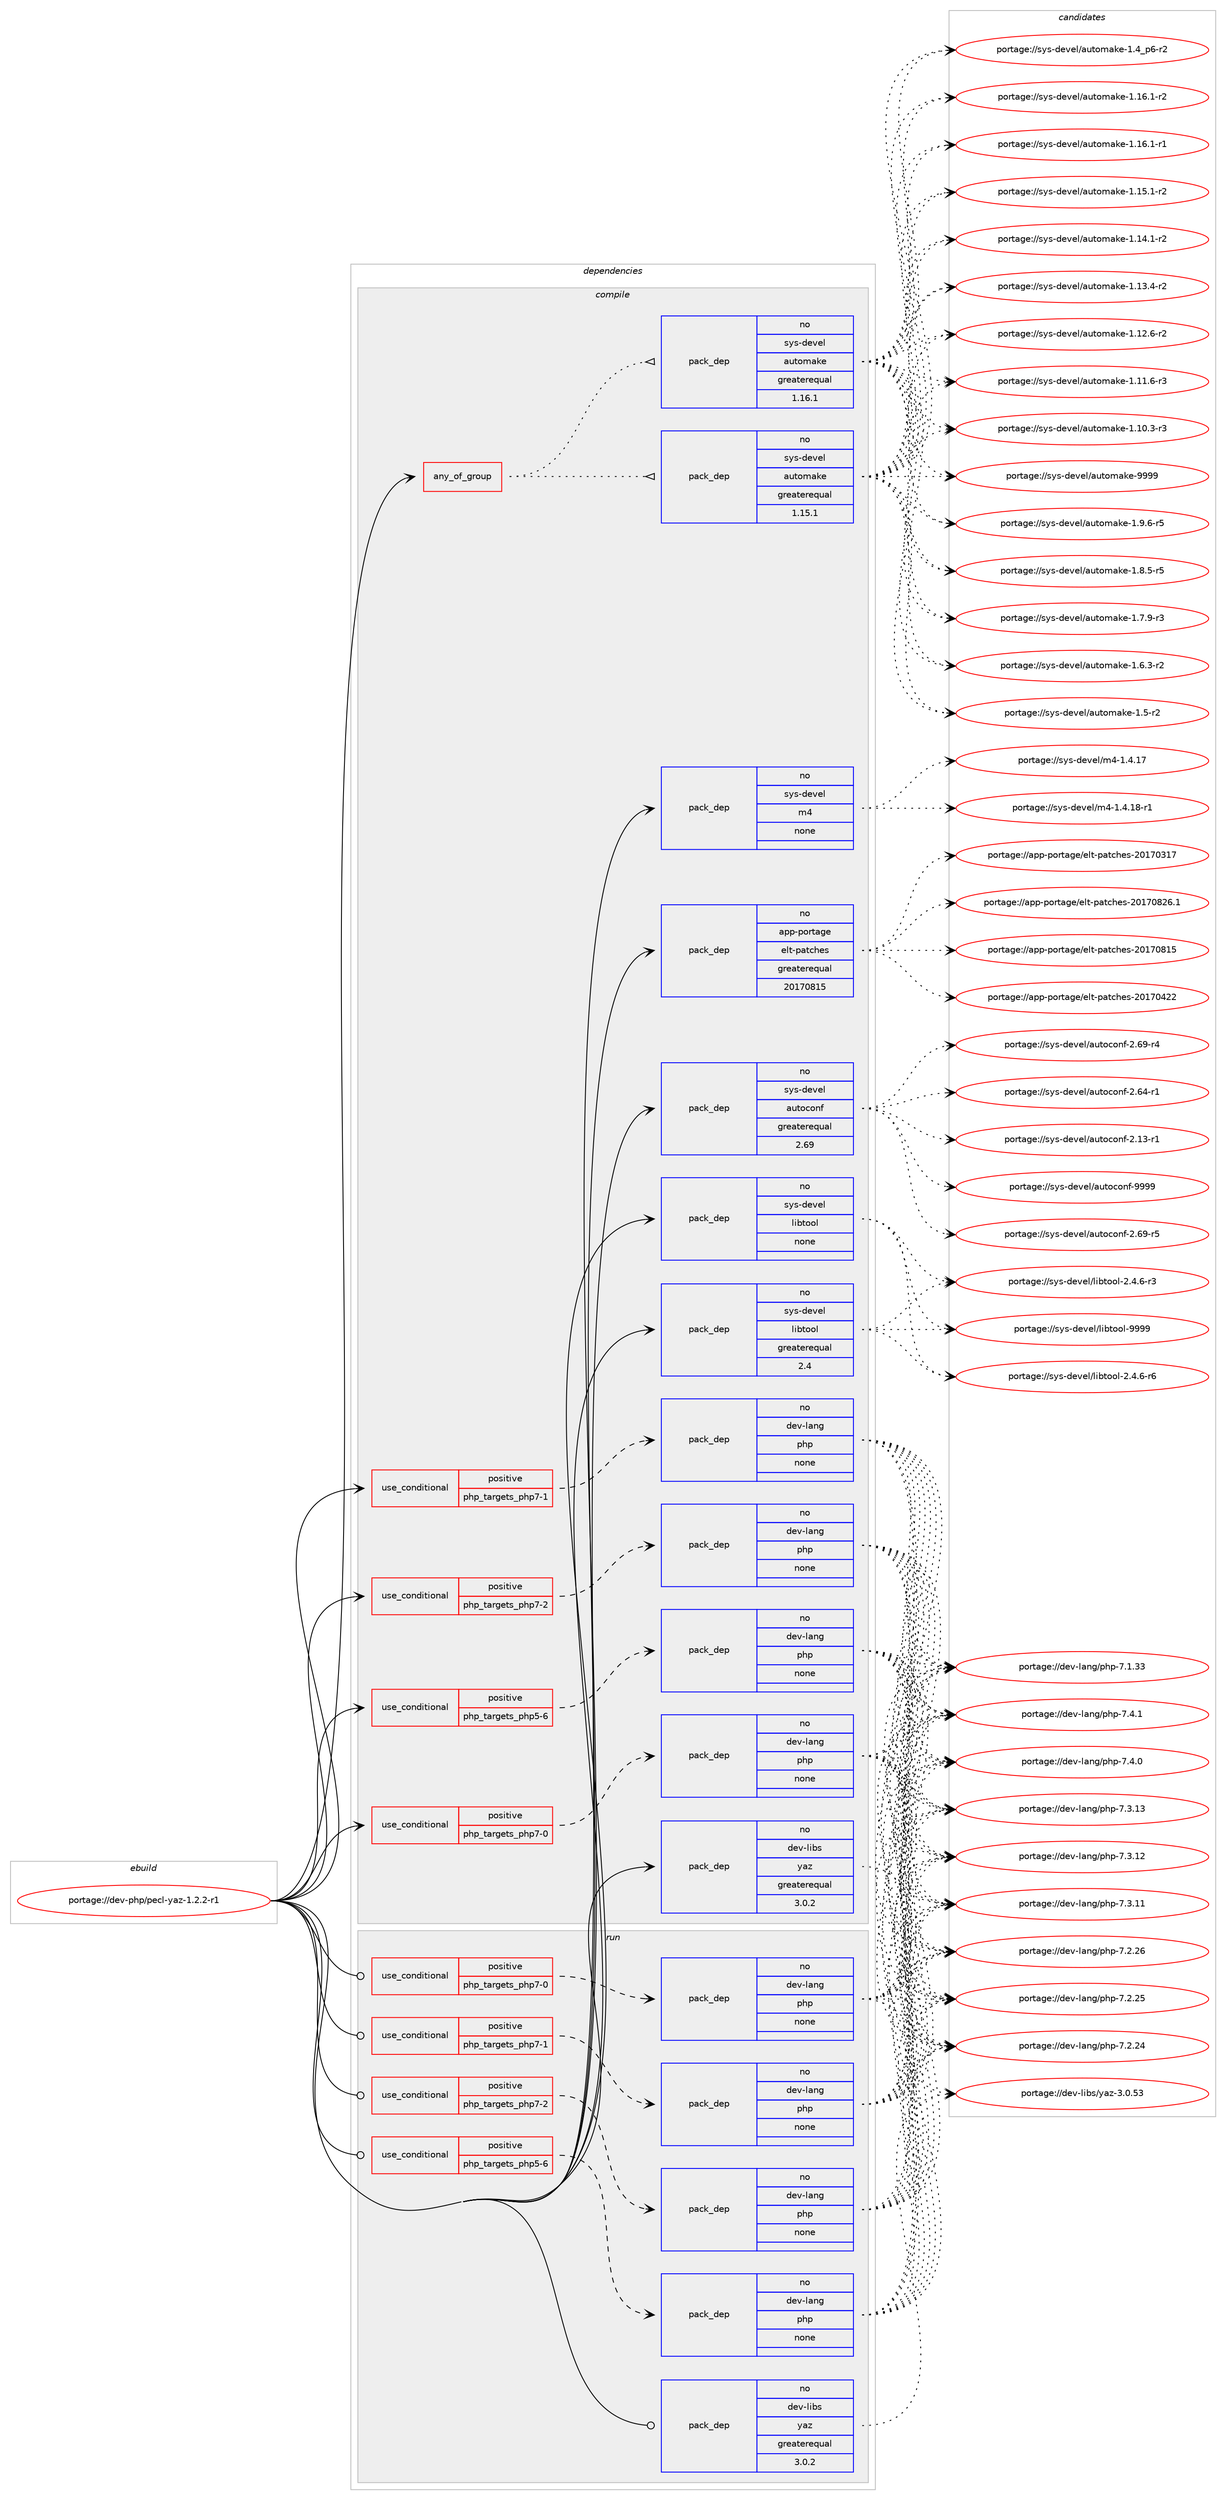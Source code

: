 digraph prolog {

# *************
# Graph options
# *************

newrank=true;
concentrate=true;
compound=true;
graph [rankdir=LR,fontname=Helvetica,fontsize=10,ranksep=1.5];#, ranksep=2.5, nodesep=0.2];
edge  [arrowhead=vee];
node  [fontname=Helvetica,fontsize=10];

# **********
# The ebuild
# **********

subgraph cluster_leftcol {
color=gray;
label=<<i>ebuild</i>>;
id [label="portage://dev-php/pecl-yaz-1.2.2-r1", color=red, width=4, href="../dev-php/pecl-yaz-1.2.2-r1.svg"];
}

# ****************
# The dependencies
# ****************

subgraph cluster_midcol {
color=gray;
label=<<i>dependencies</i>>;
subgraph cluster_compile {
fillcolor="#eeeeee";
style=filled;
label=<<i>compile</i>>;
subgraph any4795 {
dependency474790 [label=<<TABLE BORDER="0" CELLBORDER="1" CELLSPACING="0" CELLPADDING="4"><TR><TD CELLPADDING="10">any_of_group</TD></TR></TABLE>>, shape=none, color=red];subgraph pack349807 {
dependency474791 [label=<<TABLE BORDER="0" CELLBORDER="1" CELLSPACING="0" CELLPADDING="4" WIDTH="220"><TR><TD ROWSPAN="6" CELLPADDING="30">pack_dep</TD></TR><TR><TD WIDTH="110">no</TD></TR><TR><TD>sys-devel</TD></TR><TR><TD>automake</TD></TR><TR><TD>greaterequal</TD></TR><TR><TD>1.16.1</TD></TR></TABLE>>, shape=none, color=blue];
}
dependency474790:e -> dependency474791:w [weight=20,style="dotted",arrowhead="oinv"];
subgraph pack349808 {
dependency474792 [label=<<TABLE BORDER="0" CELLBORDER="1" CELLSPACING="0" CELLPADDING="4" WIDTH="220"><TR><TD ROWSPAN="6" CELLPADDING="30">pack_dep</TD></TR><TR><TD WIDTH="110">no</TD></TR><TR><TD>sys-devel</TD></TR><TR><TD>automake</TD></TR><TR><TD>greaterequal</TD></TR><TR><TD>1.15.1</TD></TR></TABLE>>, shape=none, color=blue];
}
dependency474790:e -> dependency474792:w [weight=20,style="dotted",arrowhead="oinv"];
}
id:e -> dependency474790:w [weight=20,style="solid",arrowhead="vee"];
subgraph cond119963 {
dependency474793 [label=<<TABLE BORDER="0" CELLBORDER="1" CELLSPACING="0" CELLPADDING="4"><TR><TD ROWSPAN="3" CELLPADDING="10">use_conditional</TD></TR><TR><TD>positive</TD></TR><TR><TD>php_targets_php5-6</TD></TR></TABLE>>, shape=none, color=red];
subgraph pack349809 {
dependency474794 [label=<<TABLE BORDER="0" CELLBORDER="1" CELLSPACING="0" CELLPADDING="4" WIDTH="220"><TR><TD ROWSPAN="6" CELLPADDING="30">pack_dep</TD></TR><TR><TD WIDTH="110">no</TD></TR><TR><TD>dev-lang</TD></TR><TR><TD>php</TD></TR><TR><TD>none</TD></TR><TR><TD></TD></TR></TABLE>>, shape=none, color=blue];
}
dependency474793:e -> dependency474794:w [weight=20,style="dashed",arrowhead="vee"];
}
id:e -> dependency474793:w [weight=20,style="solid",arrowhead="vee"];
subgraph cond119964 {
dependency474795 [label=<<TABLE BORDER="0" CELLBORDER="1" CELLSPACING="0" CELLPADDING="4"><TR><TD ROWSPAN="3" CELLPADDING="10">use_conditional</TD></TR><TR><TD>positive</TD></TR><TR><TD>php_targets_php7-0</TD></TR></TABLE>>, shape=none, color=red];
subgraph pack349810 {
dependency474796 [label=<<TABLE BORDER="0" CELLBORDER="1" CELLSPACING="0" CELLPADDING="4" WIDTH="220"><TR><TD ROWSPAN="6" CELLPADDING="30">pack_dep</TD></TR><TR><TD WIDTH="110">no</TD></TR><TR><TD>dev-lang</TD></TR><TR><TD>php</TD></TR><TR><TD>none</TD></TR><TR><TD></TD></TR></TABLE>>, shape=none, color=blue];
}
dependency474795:e -> dependency474796:w [weight=20,style="dashed",arrowhead="vee"];
}
id:e -> dependency474795:w [weight=20,style="solid",arrowhead="vee"];
subgraph cond119965 {
dependency474797 [label=<<TABLE BORDER="0" CELLBORDER="1" CELLSPACING="0" CELLPADDING="4"><TR><TD ROWSPAN="3" CELLPADDING="10">use_conditional</TD></TR><TR><TD>positive</TD></TR><TR><TD>php_targets_php7-1</TD></TR></TABLE>>, shape=none, color=red];
subgraph pack349811 {
dependency474798 [label=<<TABLE BORDER="0" CELLBORDER="1" CELLSPACING="0" CELLPADDING="4" WIDTH="220"><TR><TD ROWSPAN="6" CELLPADDING="30">pack_dep</TD></TR><TR><TD WIDTH="110">no</TD></TR><TR><TD>dev-lang</TD></TR><TR><TD>php</TD></TR><TR><TD>none</TD></TR><TR><TD></TD></TR></TABLE>>, shape=none, color=blue];
}
dependency474797:e -> dependency474798:w [weight=20,style="dashed",arrowhead="vee"];
}
id:e -> dependency474797:w [weight=20,style="solid",arrowhead="vee"];
subgraph cond119966 {
dependency474799 [label=<<TABLE BORDER="0" CELLBORDER="1" CELLSPACING="0" CELLPADDING="4"><TR><TD ROWSPAN="3" CELLPADDING="10">use_conditional</TD></TR><TR><TD>positive</TD></TR><TR><TD>php_targets_php7-2</TD></TR></TABLE>>, shape=none, color=red];
subgraph pack349812 {
dependency474800 [label=<<TABLE BORDER="0" CELLBORDER="1" CELLSPACING="0" CELLPADDING="4" WIDTH="220"><TR><TD ROWSPAN="6" CELLPADDING="30">pack_dep</TD></TR><TR><TD WIDTH="110">no</TD></TR><TR><TD>dev-lang</TD></TR><TR><TD>php</TD></TR><TR><TD>none</TD></TR><TR><TD></TD></TR></TABLE>>, shape=none, color=blue];
}
dependency474799:e -> dependency474800:w [weight=20,style="dashed",arrowhead="vee"];
}
id:e -> dependency474799:w [weight=20,style="solid",arrowhead="vee"];
subgraph pack349813 {
dependency474801 [label=<<TABLE BORDER="0" CELLBORDER="1" CELLSPACING="0" CELLPADDING="4" WIDTH="220"><TR><TD ROWSPAN="6" CELLPADDING="30">pack_dep</TD></TR><TR><TD WIDTH="110">no</TD></TR><TR><TD>app-portage</TD></TR><TR><TD>elt-patches</TD></TR><TR><TD>greaterequal</TD></TR><TR><TD>20170815</TD></TR></TABLE>>, shape=none, color=blue];
}
id:e -> dependency474801:w [weight=20,style="solid",arrowhead="vee"];
subgraph pack349814 {
dependency474802 [label=<<TABLE BORDER="0" CELLBORDER="1" CELLSPACING="0" CELLPADDING="4" WIDTH="220"><TR><TD ROWSPAN="6" CELLPADDING="30">pack_dep</TD></TR><TR><TD WIDTH="110">no</TD></TR><TR><TD>dev-libs</TD></TR><TR><TD>yaz</TD></TR><TR><TD>greaterequal</TD></TR><TR><TD>3.0.2</TD></TR></TABLE>>, shape=none, color=blue];
}
id:e -> dependency474802:w [weight=20,style="solid",arrowhead="vee"];
subgraph pack349815 {
dependency474803 [label=<<TABLE BORDER="0" CELLBORDER="1" CELLSPACING="0" CELLPADDING="4" WIDTH="220"><TR><TD ROWSPAN="6" CELLPADDING="30">pack_dep</TD></TR><TR><TD WIDTH="110">no</TD></TR><TR><TD>sys-devel</TD></TR><TR><TD>autoconf</TD></TR><TR><TD>greaterequal</TD></TR><TR><TD>2.69</TD></TR></TABLE>>, shape=none, color=blue];
}
id:e -> dependency474803:w [weight=20,style="solid",arrowhead="vee"];
subgraph pack349816 {
dependency474804 [label=<<TABLE BORDER="0" CELLBORDER="1" CELLSPACING="0" CELLPADDING="4" WIDTH="220"><TR><TD ROWSPAN="6" CELLPADDING="30">pack_dep</TD></TR><TR><TD WIDTH="110">no</TD></TR><TR><TD>sys-devel</TD></TR><TR><TD>libtool</TD></TR><TR><TD>greaterequal</TD></TR><TR><TD>2.4</TD></TR></TABLE>>, shape=none, color=blue];
}
id:e -> dependency474804:w [weight=20,style="solid",arrowhead="vee"];
subgraph pack349817 {
dependency474805 [label=<<TABLE BORDER="0" CELLBORDER="1" CELLSPACING="0" CELLPADDING="4" WIDTH="220"><TR><TD ROWSPAN="6" CELLPADDING="30">pack_dep</TD></TR><TR><TD WIDTH="110">no</TD></TR><TR><TD>sys-devel</TD></TR><TR><TD>libtool</TD></TR><TR><TD>none</TD></TR><TR><TD></TD></TR></TABLE>>, shape=none, color=blue];
}
id:e -> dependency474805:w [weight=20,style="solid",arrowhead="vee"];
subgraph pack349818 {
dependency474806 [label=<<TABLE BORDER="0" CELLBORDER="1" CELLSPACING="0" CELLPADDING="4" WIDTH="220"><TR><TD ROWSPAN="6" CELLPADDING="30">pack_dep</TD></TR><TR><TD WIDTH="110">no</TD></TR><TR><TD>sys-devel</TD></TR><TR><TD>m4</TD></TR><TR><TD>none</TD></TR><TR><TD></TD></TR></TABLE>>, shape=none, color=blue];
}
id:e -> dependency474806:w [weight=20,style="solid",arrowhead="vee"];
}
subgraph cluster_compileandrun {
fillcolor="#eeeeee";
style=filled;
label=<<i>compile and run</i>>;
}
subgraph cluster_run {
fillcolor="#eeeeee";
style=filled;
label=<<i>run</i>>;
subgraph cond119967 {
dependency474807 [label=<<TABLE BORDER="0" CELLBORDER="1" CELLSPACING="0" CELLPADDING="4"><TR><TD ROWSPAN="3" CELLPADDING="10">use_conditional</TD></TR><TR><TD>positive</TD></TR><TR><TD>php_targets_php5-6</TD></TR></TABLE>>, shape=none, color=red];
subgraph pack349819 {
dependency474808 [label=<<TABLE BORDER="0" CELLBORDER="1" CELLSPACING="0" CELLPADDING="4" WIDTH="220"><TR><TD ROWSPAN="6" CELLPADDING="30">pack_dep</TD></TR><TR><TD WIDTH="110">no</TD></TR><TR><TD>dev-lang</TD></TR><TR><TD>php</TD></TR><TR><TD>none</TD></TR><TR><TD></TD></TR></TABLE>>, shape=none, color=blue];
}
dependency474807:e -> dependency474808:w [weight=20,style="dashed",arrowhead="vee"];
}
id:e -> dependency474807:w [weight=20,style="solid",arrowhead="odot"];
subgraph cond119968 {
dependency474809 [label=<<TABLE BORDER="0" CELLBORDER="1" CELLSPACING="0" CELLPADDING="4"><TR><TD ROWSPAN="3" CELLPADDING="10">use_conditional</TD></TR><TR><TD>positive</TD></TR><TR><TD>php_targets_php7-0</TD></TR></TABLE>>, shape=none, color=red];
subgraph pack349820 {
dependency474810 [label=<<TABLE BORDER="0" CELLBORDER="1" CELLSPACING="0" CELLPADDING="4" WIDTH="220"><TR><TD ROWSPAN="6" CELLPADDING="30">pack_dep</TD></TR><TR><TD WIDTH="110">no</TD></TR><TR><TD>dev-lang</TD></TR><TR><TD>php</TD></TR><TR><TD>none</TD></TR><TR><TD></TD></TR></TABLE>>, shape=none, color=blue];
}
dependency474809:e -> dependency474810:w [weight=20,style="dashed",arrowhead="vee"];
}
id:e -> dependency474809:w [weight=20,style="solid",arrowhead="odot"];
subgraph cond119969 {
dependency474811 [label=<<TABLE BORDER="0" CELLBORDER="1" CELLSPACING="0" CELLPADDING="4"><TR><TD ROWSPAN="3" CELLPADDING="10">use_conditional</TD></TR><TR><TD>positive</TD></TR><TR><TD>php_targets_php7-1</TD></TR></TABLE>>, shape=none, color=red];
subgraph pack349821 {
dependency474812 [label=<<TABLE BORDER="0" CELLBORDER="1" CELLSPACING="0" CELLPADDING="4" WIDTH="220"><TR><TD ROWSPAN="6" CELLPADDING="30">pack_dep</TD></TR><TR><TD WIDTH="110">no</TD></TR><TR><TD>dev-lang</TD></TR><TR><TD>php</TD></TR><TR><TD>none</TD></TR><TR><TD></TD></TR></TABLE>>, shape=none, color=blue];
}
dependency474811:e -> dependency474812:w [weight=20,style="dashed",arrowhead="vee"];
}
id:e -> dependency474811:w [weight=20,style="solid",arrowhead="odot"];
subgraph cond119970 {
dependency474813 [label=<<TABLE BORDER="0" CELLBORDER="1" CELLSPACING="0" CELLPADDING="4"><TR><TD ROWSPAN="3" CELLPADDING="10">use_conditional</TD></TR><TR><TD>positive</TD></TR><TR><TD>php_targets_php7-2</TD></TR></TABLE>>, shape=none, color=red];
subgraph pack349822 {
dependency474814 [label=<<TABLE BORDER="0" CELLBORDER="1" CELLSPACING="0" CELLPADDING="4" WIDTH="220"><TR><TD ROWSPAN="6" CELLPADDING="30">pack_dep</TD></TR><TR><TD WIDTH="110">no</TD></TR><TR><TD>dev-lang</TD></TR><TR><TD>php</TD></TR><TR><TD>none</TD></TR><TR><TD></TD></TR></TABLE>>, shape=none, color=blue];
}
dependency474813:e -> dependency474814:w [weight=20,style="dashed",arrowhead="vee"];
}
id:e -> dependency474813:w [weight=20,style="solid",arrowhead="odot"];
subgraph pack349823 {
dependency474815 [label=<<TABLE BORDER="0" CELLBORDER="1" CELLSPACING="0" CELLPADDING="4" WIDTH="220"><TR><TD ROWSPAN="6" CELLPADDING="30">pack_dep</TD></TR><TR><TD WIDTH="110">no</TD></TR><TR><TD>dev-libs</TD></TR><TR><TD>yaz</TD></TR><TR><TD>greaterequal</TD></TR><TR><TD>3.0.2</TD></TR></TABLE>>, shape=none, color=blue];
}
id:e -> dependency474815:w [weight=20,style="solid",arrowhead="odot"];
}
}

# **************
# The candidates
# **************

subgraph cluster_choices {
rank=same;
color=gray;
label=<<i>candidates</i>>;

subgraph choice349807 {
color=black;
nodesep=1;
choice115121115451001011181011084797117116111109971071014557575757 [label="portage://sys-devel/automake-9999", color=red, width=4,href="../sys-devel/automake-9999.svg"];
choice115121115451001011181011084797117116111109971071014549465746544511453 [label="portage://sys-devel/automake-1.9.6-r5", color=red, width=4,href="../sys-devel/automake-1.9.6-r5.svg"];
choice115121115451001011181011084797117116111109971071014549465646534511453 [label="portage://sys-devel/automake-1.8.5-r5", color=red, width=4,href="../sys-devel/automake-1.8.5-r5.svg"];
choice115121115451001011181011084797117116111109971071014549465546574511451 [label="portage://sys-devel/automake-1.7.9-r3", color=red, width=4,href="../sys-devel/automake-1.7.9-r3.svg"];
choice115121115451001011181011084797117116111109971071014549465446514511450 [label="portage://sys-devel/automake-1.6.3-r2", color=red, width=4,href="../sys-devel/automake-1.6.3-r2.svg"];
choice11512111545100101118101108479711711611110997107101454946534511450 [label="portage://sys-devel/automake-1.5-r2", color=red, width=4,href="../sys-devel/automake-1.5-r2.svg"];
choice115121115451001011181011084797117116111109971071014549465295112544511450 [label="portage://sys-devel/automake-1.4_p6-r2", color=red, width=4,href="../sys-devel/automake-1.4_p6-r2.svg"];
choice11512111545100101118101108479711711611110997107101454946495446494511450 [label="portage://sys-devel/automake-1.16.1-r2", color=red, width=4,href="../sys-devel/automake-1.16.1-r2.svg"];
choice11512111545100101118101108479711711611110997107101454946495446494511449 [label="portage://sys-devel/automake-1.16.1-r1", color=red, width=4,href="../sys-devel/automake-1.16.1-r1.svg"];
choice11512111545100101118101108479711711611110997107101454946495346494511450 [label="portage://sys-devel/automake-1.15.1-r2", color=red, width=4,href="../sys-devel/automake-1.15.1-r2.svg"];
choice11512111545100101118101108479711711611110997107101454946495246494511450 [label="portage://sys-devel/automake-1.14.1-r2", color=red, width=4,href="../sys-devel/automake-1.14.1-r2.svg"];
choice11512111545100101118101108479711711611110997107101454946495146524511450 [label="portage://sys-devel/automake-1.13.4-r2", color=red, width=4,href="../sys-devel/automake-1.13.4-r2.svg"];
choice11512111545100101118101108479711711611110997107101454946495046544511450 [label="portage://sys-devel/automake-1.12.6-r2", color=red, width=4,href="../sys-devel/automake-1.12.6-r2.svg"];
choice11512111545100101118101108479711711611110997107101454946494946544511451 [label="portage://sys-devel/automake-1.11.6-r3", color=red, width=4,href="../sys-devel/automake-1.11.6-r3.svg"];
choice11512111545100101118101108479711711611110997107101454946494846514511451 [label="portage://sys-devel/automake-1.10.3-r3", color=red, width=4,href="../sys-devel/automake-1.10.3-r3.svg"];
dependency474791:e -> choice115121115451001011181011084797117116111109971071014557575757:w [style=dotted,weight="100"];
dependency474791:e -> choice115121115451001011181011084797117116111109971071014549465746544511453:w [style=dotted,weight="100"];
dependency474791:e -> choice115121115451001011181011084797117116111109971071014549465646534511453:w [style=dotted,weight="100"];
dependency474791:e -> choice115121115451001011181011084797117116111109971071014549465546574511451:w [style=dotted,weight="100"];
dependency474791:e -> choice115121115451001011181011084797117116111109971071014549465446514511450:w [style=dotted,weight="100"];
dependency474791:e -> choice11512111545100101118101108479711711611110997107101454946534511450:w [style=dotted,weight="100"];
dependency474791:e -> choice115121115451001011181011084797117116111109971071014549465295112544511450:w [style=dotted,weight="100"];
dependency474791:e -> choice11512111545100101118101108479711711611110997107101454946495446494511450:w [style=dotted,weight="100"];
dependency474791:e -> choice11512111545100101118101108479711711611110997107101454946495446494511449:w [style=dotted,weight="100"];
dependency474791:e -> choice11512111545100101118101108479711711611110997107101454946495346494511450:w [style=dotted,weight="100"];
dependency474791:e -> choice11512111545100101118101108479711711611110997107101454946495246494511450:w [style=dotted,weight="100"];
dependency474791:e -> choice11512111545100101118101108479711711611110997107101454946495146524511450:w [style=dotted,weight="100"];
dependency474791:e -> choice11512111545100101118101108479711711611110997107101454946495046544511450:w [style=dotted,weight="100"];
dependency474791:e -> choice11512111545100101118101108479711711611110997107101454946494946544511451:w [style=dotted,weight="100"];
dependency474791:e -> choice11512111545100101118101108479711711611110997107101454946494846514511451:w [style=dotted,weight="100"];
}
subgraph choice349808 {
color=black;
nodesep=1;
choice115121115451001011181011084797117116111109971071014557575757 [label="portage://sys-devel/automake-9999", color=red, width=4,href="../sys-devel/automake-9999.svg"];
choice115121115451001011181011084797117116111109971071014549465746544511453 [label="portage://sys-devel/automake-1.9.6-r5", color=red, width=4,href="../sys-devel/automake-1.9.6-r5.svg"];
choice115121115451001011181011084797117116111109971071014549465646534511453 [label="portage://sys-devel/automake-1.8.5-r5", color=red, width=4,href="../sys-devel/automake-1.8.5-r5.svg"];
choice115121115451001011181011084797117116111109971071014549465546574511451 [label="portage://sys-devel/automake-1.7.9-r3", color=red, width=4,href="../sys-devel/automake-1.7.9-r3.svg"];
choice115121115451001011181011084797117116111109971071014549465446514511450 [label="portage://sys-devel/automake-1.6.3-r2", color=red, width=4,href="../sys-devel/automake-1.6.3-r2.svg"];
choice11512111545100101118101108479711711611110997107101454946534511450 [label="portage://sys-devel/automake-1.5-r2", color=red, width=4,href="../sys-devel/automake-1.5-r2.svg"];
choice115121115451001011181011084797117116111109971071014549465295112544511450 [label="portage://sys-devel/automake-1.4_p6-r2", color=red, width=4,href="../sys-devel/automake-1.4_p6-r2.svg"];
choice11512111545100101118101108479711711611110997107101454946495446494511450 [label="portage://sys-devel/automake-1.16.1-r2", color=red, width=4,href="../sys-devel/automake-1.16.1-r2.svg"];
choice11512111545100101118101108479711711611110997107101454946495446494511449 [label="portage://sys-devel/automake-1.16.1-r1", color=red, width=4,href="../sys-devel/automake-1.16.1-r1.svg"];
choice11512111545100101118101108479711711611110997107101454946495346494511450 [label="portage://sys-devel/automake-1.15.1-r2", color=red, width=4,href="../sys-devel/automake-1.15.1-r2.svg"];
choice11512111545100101118101108479711711611110997107101454946495246494511450 [label="portage://sys-devel/automake-1.14.1-r2", color=red, width=4,href="../sys-devel/automake-1.14.1-r2.svg"];
choice11512111545100101118101108479711711611110997107101454946495146524511450 [label="portage://sys-devel/automake-1.13.4-r2", color=red, width=4,href="../sys-devel/automake-1.13.4-r2.svg"];
choice11512111545100101118101108479711711611110997107101454946495046544511450 [label="portage://sys-devel/automake-1.12.6-r2", color=red, width=4,href="../sys-devel/automake-1.12.6-r2.svg"];
choice11512111545100101118101108479711711611110997107101454946494946544511451 [label="portage://sys-devel/automake-1.11.6-r3", color=red, width=4,href="../sys-devel/automake-1.11.6-r3.svg"];
choice11512111545100101118101108479711711611110997107101454946494846514511451 [label="portage://sys-devel/automake-1.10.3-r3", color=red, width=4,href="../sys-devel/automake-1.10.3-r3.svg"];
dependency474792:e -> choice115121115451001011181011084797117116111109971071014557575757:w [style=dotted,weight="100"];
dependency474792:e -> choice115121115451001011181011084797117116111109971071014549465746544511453:w [style=dotted,weight="100"];
dependency474792:e -> choice115121115451001011181011084797117116111109971071014549465646534511453:w [style=dotted,weight="100"];
dependency474792:e -> choice115121115451001011181011084797117116111109971071014549465546574511451:w [style=dotted,weight="100"];
dependency474792:e -> choice115121115451001011181011084797117116111109971071014549465446514511450:w [style=dotted,weight="100"];
dependency474792:e -> choice11512111545100101118101108479711711611110997107101454946534511450:w [style=dotted,weight="100"];
dependency474792:e -> choice115121115451001011181011084797117116111109971071014549465295112544511450:w [style=dotted,weight="100"];
dependency474792:e -> choice11512111545100101118101108479711711611110997107101454946495446494511450:w [style=dotted,weight="100"];
dependency474792:e -> choice11512111545100101118101108479711711611110997107101454946495446494511449:w [style=dotted,weight="100"];
dependency474792:e -> choice11512111545100101118101108479711711611110997107101454946495346494511450:w [style=dotted,weight="100"];
dependency474792:e -> choice11512111545100101118101108479711711611110997107101454946495246494511450:w [style=dotted,weight="100"];
dependency474792:e -> choice11512111545100101118101108479711711611110997107101454946495146524511450:w [style=dotted,weight="100"];
dependency474792:e -> choice11512111545100101118101108479711711611110997107101454946495046544511450:w [style=dotted,weight="100"];
dependency474792:e -> choice11512111545100101118101108479711711611110997107101454946494946544511451:w [style=dotted,weight="100"];
dependency474792:e -> choice11512111545100101118101108479711711611110997107101454946494846514511451:w [style=dotted,weight="100"];
}
subgraph choice349809 {
color=black;
nodesep=1;
choice100101118451089711010347112104112455546524649 [label="portage://dev-lang/php-7.4.1", color=red, width=4,href="../dev-lang/php-7.4.1.svg"];
choice100101118451089711010347112104112455546524648 [label="portage://dev-lang/php-7.4.0", color=red, width=4,href="../dev-lang/php-7.4.0.svg"];
choice10010111845108971101034711210411245554651464951 [label="portage://dev-lang/php-7.3.13", color=red, width=4,href="../dev-lang/php-7.3.13.svg"];
choice10010111845108971101034711210411245554651464950 [label="portage://dev-lang/php-7.3.12", color=red, width=4,href="../dev-lang/php-7.3.12.svg"];
choice10010111845108971101034711210411245554651464949 [label="portage://dev-lang/php-7.3.11", color=red, width=4,href="../dev-lang/php-7.3.11.svg"];
choice10010111845108971101034711210411245554650465054 [label="portage://dev-lang/php-7.2.26", color=red, width=4,href="../dev-lang/php-7.2.26.svg"];
choice10010111845108971101034711210411245554650465053 [label="portage://dev-lang/php-7.2.25", color=red, width=4,href="../dev-lang/php-7.2.25.svg"];
choice10010111845108971101034711210411245554650465052 [label="portage://dev-lang/php-7.2.24", color=red, width=4,href="../dev-lang/php-7.2.24.svg"];
choice10010111845108971101034711210411245554649465151 [label="portage://dev-lang/php-7.1.33", color=red, width=4,href="../dev-lang/php-7.1.33.svg"];
dependency474794:e -> choice100101118451089711010347112104112455546524649:w [style=dotted,weight="100"];
dependency474794:e -> choice100101118451089711010347112104112455546524648:w [style=dotted,weight="100"];
dependency474794:e -> choice10010111845108971101034711210411245554651464951:w [style=dotted,weight="100"];
dependency474794:e -> choice10010111845108971101034711210411245554651464950:w [style=dotted,weight="100"];
dependency474794:e -> choice10010111845108971101034711210411245554651464949:w [style=dotted,weight="100"];
dependency474794:e -> choice10010111845108971101034711210411245554650465054:w [style=dotted,weight="100"];
dependency474794:e -> choice10010111845108971101034711210411245554650465053:w [style=dotted,weight="100"];
dependency474794:e -> choice10010111845108971101034711210411245554650465052:w [style=dotted,weight="100"];
dependency474794:e -> choice10010111845108971101034711210411245554649465151:w [style=dotted,weight="100"];
}
subgraph choice349810 {
color=black;
nodesep=1;
choice100101118451089711010347112104112455546524649 [label="portage://dev-lang/php-7.4.1", color=red, width=4,href="../dev-lang/php-7.4.1.svg"];
choice100101118451089711010347112104112455546524648 [label="portage://dev-lang/php-7.4.0", color=red, width=4,href="../dev-lang/php-7.4.0.svg"];
choice10010111845108971101034711210411245554651464951 [label="portage://dev-lang/php-7.3.13", color=red, width=4,href="../dev-lang/php-7.3.13.svg"];
choice10010111845108971101034711210411245554651464950 [label="portage://dev-lang/php-7.3.12", color=red, width=4,href="../dev-lang/php-7.3.12.svg"];
choice10010111845108971101034711210411245554651464949 [label="portage://dev-lang/php-7.3.11", color=red, width=4,href="../dev-lang/php-7.3.11.svg"];
choice10010111845108971101034711210411245554650465054 [label="portage://dev-lang/php-7.2.26", color=red, width=4,href="../dev-lang/php-7.2.26.svg"];
choice10010111845108971101034711210411245554650465053 [label="portage://dev-lang/php-7.2.25", color=red, width=4,href="../dev-lang/php-7.2.25.svg"];
choice10010111845108971101034711210411245554650465052 [label="portage://dev-lang/php-7.2.24", color=red, width=4,href="../dev-lang/php-7.2.24.svg"];
choice10010111845108971101034711210411245554649465151 [label="portage://dev-lang/php-7.1.33", color=red, width=4,href="../dev-lang/php-7.1.33.svg"];
dependency474796:e -> choice100101118451089711010347112104112455546524649:w [style=dotted,weight="100"];
dependency474796:e -> choice100101118451089711010347112104112455546524648:w [style=dotted,weight="100"];
dependency474796:e -> choice10010111845108971101034711210411245554651464951:w [style=dotted,weight="100"];
dependency474796:e -> choice10010111845108971101034711210411245554651464950:w [style=dotted,weight="100"];
dependency474796:e -> choice10010111845108971101034711210411245554651464949:w [style=dotted,weight="100"];
dependency474796:e -> choice10010111845108971101034711210411245554650465054:w [style=dotted,weight="100"];
dependency474796:e -> choice10010111845108971101034711210411245554650465053:w [style=dotted,weight="100"];
dependency474796:e -> choice10010111845108971101034711210411245554650465052:w [style=dotted,weight="100"];
dependency474796:e -> choice10010111845108971101034711210411245554649465151:w [style=dotted,weight="100"];
}
subgraph choice349811 {
color=black;
nodesep=1;
choice100101118451089711010347112104112455546524649 [label="portage://dev-lang/php-7.4.1", color=red, width=4,href="../dev-lang/php-7.4.1.svg"];
choice100101118451089711010347112104112455546524648 [label="portage://dev-lang/php-7.4.0", color=red, width=4,href="../dev-lang/php-7.4.0.svg"];
choice10010111845108971101034711210411245554651464951 [label="portage://dev-lang/php-7.3.13", color=red, width=4,href="../dev-lang/php-7.3.13.svg"];
choice10010111845108971101034711210411245554651464950 [label="portage://dev-lang/php-7.3.12", color=red, width=4,href="../dev-lang/php-7.3.12.svg"];
choice10010111845108971101034711210411245554651464949 [label="portage://dev-lang/php-7.3.11", color=red, width=4,href="../dev-lang/php-7.3.11.svg"];
choice10010111845108971101034711210411245554650465054 [label="portage://dev-lang/php-7.2.26", color=red, width=4,href="../dev-lang/php-7.2.26.svg"];
choice10010111845108971101034711210411245554650465053 [label="portage://dev-lang/php-7.2.25", color=red, width=4,href="../dev-lang/php-7.2.25.svg"];
choice10010111845108971101034711210411245554650465052 [label="portage://dev-lang/php-7.2.24", color=red, width=4,href="../dev-lang/php-7.2.24.svg"];
choice10010111845108971101034711210411245554649465151 [label="portage://dev-lang/php-7.1.33", color=red, width=4,href="../dev-lang/php-7.1.33.svg"];
dependency474798:e -> choice100101118451089711010347112104112455546524649:w [style=dotted,weight="100"];
dependency474798:e -> choice100101118451089711010347112104112455546524648:w [style=dotted,weight="100"];
dependency474798:e -> choice10010111845108971101034711210411245554651464951:w [style=dotted,weight="100"];
dependency474798:e -> choice10010111845108971101034711210411245554651464950:w [style=dotted,weight="100"];
dependency474798:e -> choice10010111845108971101034711210411245554651464949:w [style=dotted,weight="100"];
dependency474798:e -> choice10010111845108971101034711210411245554650465054:w [style=dotted,weight="100"];
dependency474798:e -> choice10010111845108971101034711210411245554650465053:w [style=dotted,weight="100"];
dependency474798:e -> choice10010111845108971101034711210411245554650465052:w [style=dotted,weight="100"];
dependency474798:e -> choice10010111845108971101034711210411245554649465151:w [style=dotted,weight="100"];
}
subgraph choice349812 {
color=black;
nodesep=1;
choice100101118451089711010347112104112455546524649 [label="portage://dev-lang/php-7.4.1", color=red, width=4,href="../dev-lang/php-7.4.1.svg"];
choice100101118451089711010347112104112455546524648 [label="portage://dev-lang/php-7.4.0", color=red, width=4,href="../dev-lang/php-7.4.0.svg"];
choice10010111845108971101034711210411245554651464951 [label="portage://dev-lang/php-7.3.13", color=red, width=4,href="../dev-lang/php-7.3.13.svg"];
choice10010111845108971101034711210411245554651464950 [label="portage://dev-lang/php-7.3.12", color=red, width=4,href="../dev-lang/php-7.3.12.svg"];
choice10010111845108971101034711210411245554651464949 [label="portage://dev-lang/php-7.3.11", color=red, width=4,href="../dev-lang/php-7.3.11.svg"];
choice10010111845108971101034711210411245554650465054 [label="portage://dev-lang/php-7.2.26", color=red, width=4,href="../dev-lang/php-7.2.26.svg"];
choice10010111845108971101034711210411245554650465053 [label="portage://dev-lang/php-7.2.25", color=red, width=4,href="../dev-lang/php-7.2.25.svg"];
choice10010111845108971101034711210411245554650465052 [label="portage://dev-lang/php-7.2.24", color=red, width=4,href="../dev-lang/php-7.2.24.svg"];
choice10010111845108971101034711210411245554649465151 [label="portage://dev-lang/php-7.1.33", color=red, width=4,href="../dev-lang/php-7.1.33.svg"];
dependency474800:e -> choice100101118451089711010347112104112455546524649:w [style=dotted,weight="100"];
dependency474800:e -> choice100101118451089711010347112104112455546524648:w [style=dotted,weight="100"];
dependency474800:e -> choice10010111845108971101034711210411245554651464951:w [style=dotted,weight="100"];
dependency474800:e -> choice10010111845108971101034711210411245554651464950:w [style=dotted,weight="100"];
dependency474800:e -> choice10010111845108971101034711210411245554651464949:w [style=dotted,weight="100"];
dependency474800:e -> choice10010111845108971101034711210411245554650465054:w [style=dotted,weight="100"];
dependency474800:e -> choice10010111845108971101034711210411245554650465053:w [style=dotted,weight="100"];
dependency474800:e -> choice10010111845108971101034711210411245554650465052:w [style=dotted,weight="100"];
dependency474800:e -> choice10010111845108971101034711210411245554649465151:w [style=dotted,weight="100"];
}
subgraph choice349813 {
color=black;
nodesep=1;
choice971121124511211111411697103101471011081164511297116991041011154550484955485650544649 [label="portage://app-portage/elt-patches-20170826.1", color=red, width=4,href="../app-portage/elt-patches-20170826.1.svg"];
choice97112112451121111141169710310147101108116451129711699104101115455048495548564953 [label="portage://app-portage/elt-patches-20170815", color=red, width=4,href="../app-portage/elt-patches-20170815.svg"];
choice97112112451121111141169710310147101108116451129711699104101115455048495548525050 [label="portage://app-portage/elt-patches-20170422", color=red, width=4,href="../app-portage/elt-patches-20170422.svg"];
choice97112112451121111141169710310147101108116451129711699104101115455048495548514955 [label="portage://app-portage/elt-patches-20170317", color=red, width=4,href="../app-portage/elt-patches-20170317.svg"];
dependency474801:e -> choice971121124511211111411697103101471011081164511297116991041011154550484955485650544649:w [style=dotted,weight="100"];
dependency474801:e -> choice97112112451121111141169710310147101108116451129711699104101115455048495548564953:w [style=dotted,weight="100"];
dependency474801:e -> choice97112112451121111141169710310147101108116451129711699104101115455048495548525050:w [style=dotted,weight="100"];
dependency474801:e -> choice97112112451121111141169710310147101108116451129711699104101115455048495548514955:w [style=dotted,weight="100"];
}
subgraph choice349814 {
color=black;
nodesep=1;
choice1001011184510810598115471219712245514648465351 [label="portage://dev-libs/yaz-3.0.53", color=red, width=4,href="../dev-libs/yaz-3.0.53.svg"];
dependency474802:e -> choice1001011184510810598115471219712245514648465351:w [style=dotted,weight="100"];
}
subgraph choice349815 {
color=black;
nodesep=1;
choice115121115451001011181011084797117116111991111101024557575757 [label="portage://sys-devel/autoconf-9999", color=red, width=4,href="../sys-devel/autoconf-9999.svg"];
choice1151211154510010111810110847971171161119911111010245504654574511453 [label="portage://sys-devel/autoconf-2.69-r5", color=red, width=4,href="../sys-devel/autoconf-2.69-r5.svg"];
choice1151211154510010111810110847971171161119911111010245504654574511452 [label="portage://sys-devel/autoconf-2.69-r4", color=red, width=4,href="../sys-devel/autoconf-2.69-r4.svg"];
choice1151211154510010111810110847971171161119911111010245504654524511449 [label="portage://sys-devel/autoconf-2.64-r1", color=red, width=4,href="../sys-devel/autoconf-2.64-r1.svg"];
choice1151211154510010111810110847971171161119911111010245504649514511449 [label="portage://sys-devel/autoconf-2.13-r1", color=red, width=4,href="../sys-devel/autoconf-2.13-r1.svg"];
dependency474803:e -> choice115121115451001011181011084797117116111991111101024557575757:w [style=dotted,weight="100"];
dependency474803:e -> choice1151211154510010111810110847971171161119911111010245504654574511453:w [style=dotted,weight="100"];
dependency474803:e -> choice1151211154510010111810110847971171161119911111010245504654574511452:w [style=dotted,weight="100"];
dependency474803:e -> choice1151211154510010111810110847971171161119911111010245504654524511449:w [style=dotted,weight="100"];
dependency474803:e -> choice1151211154510010111810110847971171161119911111010245504649514511449:w [style=dotted,weight="100"];
}
subgraph choice349816 {
color=black;
nodesep=1;
choice1151211154510010111810110847108105981161111111084557575757 [label="portage://sys-devel/libtool-9999", color=red, width=4,href="../sys-devel/libtool-9999.svg"];
choice1151211154510010111810110847108105981161111111084550465246544511454 [label="portage://sys-devel/libtool-2.4.6-r6", color=red, width=4,href="../sys-devel/libtool-2.4.6-r6.svg"];
choice1151211154510010111810110847108105981161111111084550465246544511451 [label="portage://sys-devel/libtool-2.4.6-r3", color=red, width=4,href="../sys-devel/libtool-2.4.6-r3.svg"];
dependency474804:e -> choice1151211154510010111810110847108105981161111111084557575757:w [style=dotted,weight="100"];
dependency474804:e -> choice1151211154510010111810110847108105981161111111084550465246544511454:w [style=dotted,weight="100"];
dependency474804:e -> choice1151211154510010111810110847108105981161111111084550465246544511451:w [style=dotted,weight="100"];
}
subgraph choice349817 {
color=black;
nodesep=1;
choice1151211154510010111810110847108105981161111111084557575757 [label="portage://sys-devel/libtool-9999", color=red, width=4,href="../sys-devel/libtool-9999.svg"];
choice1151211154510010111810110847108105981161111111084550465246544511454 [label="portage://sys-devel/libtool-2.4.6-r6", color=red, width=4,href="../sys-devel/libtool-2.4.6-r6.svg"];
choice1151211154510010111810110847108105981161111111084550465246544511451 [label="portage://sys-devel/libtool-2.4.6-r3", color=red, width=4,href="../sys-devel/libtool-2.4.6-r3.svg"];
dependency474805:e -> choice1151211154510010111810110847108105981161111111084557575757:w [style=dotted,weight="100"];
dependency474805:e -> choice1151211154510010111810110847108105981161111111084550465246544511454:w [style=dotted,weight="100"];
dependency474805:e -> choice1151211154510010111810110847108105981161111111084550465246544511451:w [style=dotted,weight="100"];
}
subgraph choice349818 {
color=black;
nodesep=1;
choice115121115451001011181011084710952454946524649564511449 [label="portage://sys-devel/m4-1.4.18-r1", color=red, width=4,href="../sys-devel/m4-1.4.18-r1.svg"];
choice11512111545100101118101108471095245494652464955 [label="portage://sys-devel/m4-1.4.17", color=red, width=4,href="../sys-devel/m4-1.4.17.svg"];
dependency474806:e -> choice115121115451001011181011084710952454946524649564511449:w [style=dotted,weight="100"];
dependency474806:e -> choice11512111545100101118101108471095245494652464955:w [style=dotted,weight="100"];
}
subgraph choice349819 {
color=black;
nodesep=1;
choice100101118451089711010347112104112455546524649 [label="portage://dev-lang/php-7.4.1", color=red, width=4,href="../dev-lang/php-7.4.1.svg"];
choice100101118451089711010347112104112455546524648 [label="portage://dev-lang/php-7.4.0", color=red, width=4,href="../dev-lang/php-7.4.0.svg"];
choice10010111845108971101034711210411245554651464951 [label="portage://dev-lang/php-7.3.13", color=red, width=4,href="../dev-lang/php-7.3.13.svg"];
choice10010111845108971101034711210411245554651464950 [label="portage://dev-lang/php-7.3.12", color=red, width=4,href="../dev-lang/php-7.3.12.svg"];
choice10010111845108971101034711210411245554651464949 [label="portage://dev-lang/php-7.3.11", color=red, width=4,href="../dev-lang/php-7.3.11.svg"];
choice10010111845108971101034711210411245554650465054 [label="portage://dev-lang/php-7.2.26", color=red, width=4,href="../dev-lang/php-7.2.26.svg"];
choice10010111845108971101034711210411245554650465053 [label="portage://dev-lang/php-7.2.25", color=red, width=4,href="../dev-lang/php-7.2.25.svg"];
choice10010111845108971101034711210411245554650465052 [label="portage://dev-lang/php-7.2.24", color=red, width=4,href="../dev-lang/php-7.2.24.svg"];
choice10010111845108971101034711210411245554649465151 [label="portage://dev-lang/php-7.1.33", color=red, width=4,href="../dev-lang/php-7.1.33.svg"];
dependency474808:e -> choice100101118451089711010347112104112455546524649:w [style=dotted,weight="100"];
dependency474808:e -> choice100101118451089711010347112104112455546524648:w [style=dotted,weight="100"];
dependency474808:e -> choice10010111845108971101034711210411245554651464951:w [style=dotted,weight="100"];
dependency474808:e -> choice10010111845108971101034711210411245554651464950:w [style=dotted,weight="100"];
dependency474808:e -> choice10010111845108971101034711210411245554651464949:w [style=dotted,weight="100"];
dependency474808:e -> choice10010111845108971101034711210411245554650465054:w [style=dotted,weight="100"];
dependency474808:e -> choice10010111845108971101034711210411245554650465053:w [style=dotted,weight="100"];
dependency474808:e -> choice10010111845108971101034711210411245554650465052:w [style=dotted,weight="100"];
dependency474808:e -> choice10010111845108971101034711210411245554649465151:w [style=dotted,weight="100"];
}
subgraph choice349820 {
color=black;
nodesep=1;
choice100101118451089711010347112104112455546524649 [label="portage://dev-lang/php-7.4.1", color=red, width=4,href="../dev-lang/php-7.4.1.svg"];
choice100101118451089711010347112104112455546524648 [label="portage://dev-lang/php-7.4.0", color=red, width=4,href="../dev-lang/php-7.4.0.svg"];
choice10010111845108971101034711210411245554651464951 [label="portage://dev-lang/php-7.3.13", color=red, width=4,href="../dev-lang/php-7.3.13.svg"];
choice10010111845108971101034711210411245554651464950 [label="portage://dev-lang/php-7.3.12", color=red, width=4,href="../dev-lang/php-7.3.12.svg"];
choice10010111845108971101034711210411245554651464949 [label="portage://dev-lang/php-7.3.11", color=red, width=4,href="../dev-lang/php-7.3.11.svg"];
choice10010111845108971101034711210411245554650465054 [label="portage://dev-lang/php-7.2.26", color=red, width=4,href="../dev-lang/php-7.2.26.svg"];
choice10010111845108971101034711210411245554650465053 [label="portage://dev-lang/php-7.2.25", color=red, width=4,href="../dev-lang/php-7.2.25.svg"];
choice10010111845108971101034711210411245554650465052 [label="portage://dev-lang/php-7.2.24", color=red, width=4,href="../dev-lang/php-7.2.24.svg"];
choice10010111845108971101034711210411245554649465151 [label="portage://dev-lang/php-7.1.33", color=red, width=4,href="../dev-lang/php-7.1.33.svg"];
dependency474810:e -> choice100101118451089711010347112104112455546524649:w [style=dotted,weight="100"];
dependency474810:e -> choice100101118451089711010347112104112455546524648:w [style=dotted,weight="100"];
dependency474810:e -> choice10010111845108971101034711210411245554651464951:w [style=dotted,weight="100"];
dependency474810:e -> choice10010111845108971101034711210411245554651464950:w [style=dotted,weight="100"];
dependency474810:e -> choice10010111845108971101034711210411245554651464949:w [style=dotted,weight="100"];
dependency474810:e -> choice10010111845108971101034711210411245554650465054:w [style=dotted,weight="100"];
dependency474810:e -> choice10010111845108971101034711210411245554650465053:w [style=dotted,weight="100"];
dependency474810:e -> choice10010111845108971101034711210411245554650465052:w [style=dotted,weight="100"];
dependency474810:e -> choice10010111845108971101034711210411245554649465151:w [style=dotted,weight="100"];
}
subgraph choice349821 {
color=black;
nodesep=1;
choice100101118451089711010347112104112455546524649 [label="portage://dev-lang/php-7.4.1", color=red, width=4,href="../dev-lang/php-7.4.1.svg"];
choice100101118451089711010347112104112455546524648 [label="portage://dev-lang/php-7.4.0", color=red, width=4,href="../dev-lang/php-7.4.0.svg"];
choice10010111845108971101034711210411245554651464951 [label="portage://dev-lang/php-7.3.13", color=red, width=4,href="../dev-lang/php-7.3.13.svg"];
choice10010111845108971101034711210411245554651464950 [label="portage://dev-lang/php-7.3.12", color=red, width=4,href="../dev-lang/php-7.3.12.svg"];
choice10010111845108971101034711210411245554651464949 [label="portage://dev-lang/php-7.3.11", color=red, width=4,href="../dev-lang/php-7.3.11.svg"];
choice10010111845108971101034711210411245554650465054 [label="portage://dev-lang/php-7.2.26", color=red, width=4,href="../dev-lang/php-7.2.26.svg"];
choice10010111845108971101034711210411245554650465053 [label="portage://dev-lang/php-7.2.25", color=red, width=4,href="../dev-lang/php-7.2.25.svg"];
choice10010111845108971101034711210411245554650465052 [label="portage://dev-lang/php-7.2.24", color=red, width=4,href="../dev-lang/php-7.2.24.svg"];
choice10010111845108971101034711210411245554649465151 [label="portage://dev-lang/php-7.1.33", color=red, width=4,href="../dev-lang/php-7.1.33.svg"];
dependency474812:e -> choice100101118451089711010347112104112455546524649:w [style=dotted,weight="100"];
dependency474812:e -> choice100101118451089711010347112104112455546524648:w [style=dotted,weight="100"];
dependency474812:e -> choice10010111845108971101034711210411245554651464951:w [style=dotted,weight="100"];
dependency474812:e -> choice10010111845108971101034711210411245554651464950:w [style=dotted,weight="100"];
dependency474812:e -> choice10010111845108971101034711210411245554651464949:w [style=dotted,weight="100"];
dependency474812:e -> choice10010111845108971101034711210411245554650465054:w [style=dotted,weight="100"];
dependency474812:e -> choice10010111845108971101034711210411245554650465053:w [style=dotted,weight="100"];
dependency474812:e -> choice10010111845108971101034711210411245554650465052:w [style=dotted,weight="100"];
dependency474812:e -> choice10010111845108971101034711210411245554649465151:w [style=dotted,weight="100"];
}
subgraph choice349822 {
color=black;
nodesep=1;
choice100101118451089711010347112104112455546524649 [label="portage://dev-lang/php-7.4.1", color=red, width=4,href="../dev-lang/php-7.4.1.svg"];
choice100101118451089711010347112104112455546524648 [label="portage://dev-lang/php-7.4.0", color=red, width=4,href="../dev-lang/php-7.4.0.svg"];
choice10010111845108971101034711210411245554651464951 [label="portage://dev-lang/php-7.3.13", color=red, width=4,href="../dev-lang/php-7.3.13.svg"];
choice10010111845108971101034711210411245554651464950 [label="portage://dev-lang/php-7.3.12", color=red, width=4,href="../dev-lang/php-7.3.12.svg"];
choice10010111845108971101034711210411245554651464949 [label="portage://dev-lang/php-7.3.11", color=red, width=4,href="../dev-lang/php-7.3.11.svg"];
choice10010111845108971101034711210411245554650465054 [label="portage://dev-lang/php-7.2.26", color=red, width=4,href="../dev-lang/php-7.2.26.svg"];
choice10010111845108971101034711210411245554650465053 [label="portage://dev-lang/php-7.2.25", color=red, width=4,href="../dev-lang/php-7.2.25.svg"];
choice10010111845108971101034711210411245554650465052 [label="portage://dev-lang/php-7.2.24", color=red, width=4,href="../dev-lang/php-7.2.24.svg"];
choice10010111845108971101034711210411245554649465151 [label="portage://dev-lang/php-7.1.33", color=red, width=4,href="../dev-lang/php-7.1.33.svg"];
dependency474814:e -> choice100101118451089711010347112104112455546524649:w [style=dotted,weight="100"];
dependency474814:e -> choice100101118451089711010347112104112455546524648:w [style=dotted,weight="100"];
dependency474814:e -> choice10010111845108971101034711210411245554651464951:w [style=dotted,weight="100"];
dependency474814:e -> choice10010111845108971101034711210411245554651464950:w [style=dotted,weight="100"];
dependency474814:e -> choice10010111845108971101034711210411245554651464949:w [style=dotted,weight="100"];
dependency474814:e -> choice10010111845108971101034711210411245554650465054:w [style=dotted,weight="100"];
dependency474814:e -> choice10010111845108971101034711210411245554650465053:w [style=dotted,weight="100"];
dependency474814:e -> choice10010111845108971101034711210411245554650465052:w [style=dotted,weight="100"];
dependency474814:e -> choice10010111845108971101034711210411245554649465151:w [style=dotted,weight="100"];
}
subgraph choice349823 {
color=black;
nodesep=1;
choice1001011184510810598115471219712245514648465351 [label="portage://dev-libs/yaz-3.0.53", color=red, width=4,href="../dev-libs/yaz-3.0.53.svg"];
dependency474815:e -> choice1001011184510810598115471219712245514648465351:w [style=dotted,weight="100"];
}
}

}
